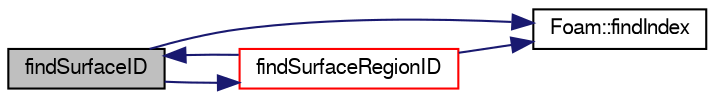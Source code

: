 digraph "findSurfaceID"
{
  bgcolor="transparent";
  edge [fontname="FreeSans",fontsize="10",labelfontname="FreeSans",labelfontsize="10"];
  node [fontname="FreeSans",fontsize="10",shape=record];
  rankdir="LR";
  Node490 [label="findSurfaceID",height=0.2,width=0.4,color="black", fillcolor="grey75", style="filled", fontcolor="black"];
  Node490 -> Node491 [color="midnightblue",fontsize="10",style="solid",fontname="FreeSans"];
  Node491 [label="Foam::findIndex",height=0.2,width=0.4,color="black",URL="$a21124.html#ac16695f83f370df159eed19f92d095fb",tooltip="Find first occurence of given element and return index,. "];
  Node490 -> Node492 [color="midnightblue",fontsize="10",style="solid",fontname="FreeSans"];
  Node492 [label="findSurfaceRegionID",height=0.2,width=0.4,color="red",URL="$a25246.html#a4c838d0390caebe7a58d92f1c90a592f"];
  Node492 -> Node490 [color="midnightblue",fontsize="10",style="solid",fontname="FreeSans"];
  Node492 -> Node491 [color="midnightblue",fontsize="10",style="solid",fontname="FreeSans"];
}
